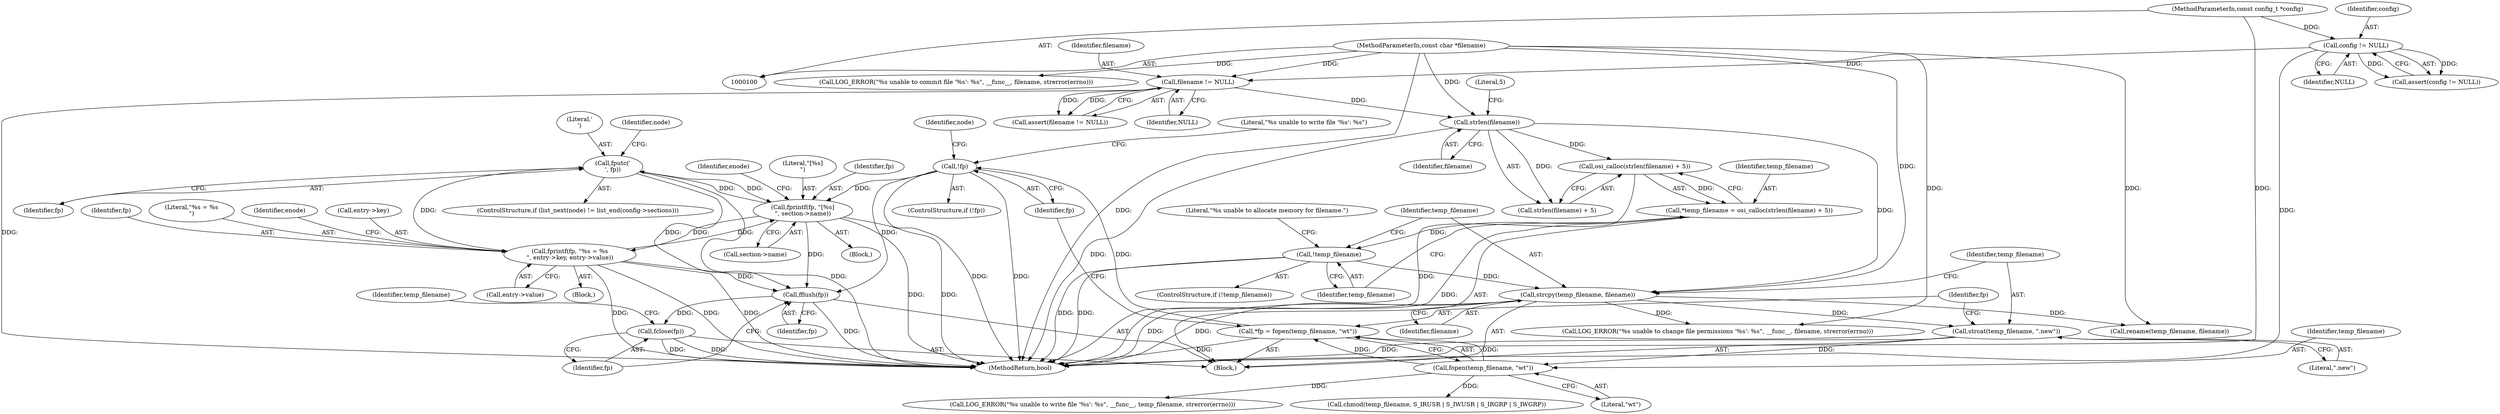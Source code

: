 digraph "0_Android_472271b153c5dc53c28beac55480a8d8434b2d5c_56@API" {
"1000232" [label="(Call,fputc('\n', fp))"];
"1000215" [label="(Call,fprintf(fp, \"%s = %s\n\", entry->key, entry->value))"];
"1000183" [label="(Call,fprintf(fp, \"[%s]\n\", section->name))"];
"1000147" [label="(Call,!fp)"];
"1000141" [label="(Call,*fp = fopen(temp_filename, \"wt\"))"];
"1000143" [label="(Call,fopen(temp_filename, \"wt\"))"];
"1000137" [label="(Call,strcat(temp_filename, \".new\"))"];
"1000134" [label="(Call,strcpy(temp_filename, filename))"];
"1000126" [label="(Call,!temp_filename)"];
"1000118" [label="(Call,*temp_filename = osi_calloc(strlen(filename) + 5))"];
"1000120" [label="(Call,osi_calloc(strlen(filename) + 5))"];
"1000122" [label="(Call,strlen(filename))"];
"1000109" [label="(Call,filename != NULL)"];
"1000102" [label="(MethodParameterIn,const char *filename)"];
"1000105" [label="(Call,config != NULL)"];
"1000101" [label="(MethodParameterIn,const config_t *config)"];
"1000232" [label="(Call,fputc('\n', fp))"];
"1000235" [label="(Call,fflush(fp))"];
"1000237" [label="(Call,fclose(fp))"];
"1000150" [label="(Call,LOG_ERROR(\"%s unable to write file '%s': %s\", __func__, temp_filename, strerror(errno)))"];
"1000204" [label="(Identifier,enode)"];
"1000137" [label="(Call,strcat(temp_filename, \".new\"))"];
"1000234" [label="(Identifier,fp)"];
"1000120" [label="(Call,osi_calloc(strlen(filename) + 5))"];
"1000124" [label="(Literal,5)"];
"1000109" [label="(Call,filename != NULL)"];
"1000238" [label="(Identifier,fp)"];
"1000141" [label="(Call,*fp = fopen(temp_filename, \"wt\"))"];
"1000102" [label="(MethodParameterIn,const char *filename)"];
"1000121" [label="(Call,strlen(filename) + 5)"];
"1000151" [label="(Literal,\"%s unable to write file '%s': %s\")"];
"1000126" [label="(Call,!temp_filename)"];
"1000147" [label="(Call,!fp)"];
"1000146" [label="(ControlStructure,if (!fp))"];
"1000160" [label="(Identifier,node)"];
"1000253" [label="(Call,LOG_ERROR(\"%s unable to change file permissions '%s': %s\", __func__, filename, strerror(errno)))"];
"1000268" [label="(Call,LOG_ERROR(\"%s unable to commit file '%s': %s\", __func__, filename, strerror(errno)))"];
"1000184" [label="(Identifier,fp)"];
"1000122" [label="(Call,strlen(filename))"];
"1000224" [label="(ControlStructure,if (list_next(node) != list_end(config->sections)))"];
"1000233" [label="(Literal,'\n')"];
"1000127" [label="(Identifier,temp_filename)"];
"1000101" [label="(MethodParameterIn,const config_t *config)"];
"1000241" [label="(Call,chmod(temp_filename, S_IRUSR | S_IWUSR | S_IRGRP | S_IWGRP))"];
"1000232" [label="(Call,fputc('\n', fp))"];
"1000175" [label="(Block,)"];
"1000192" [label="(Identifier,enode)"];
"1000118" [label="(Call,*temp_filename = osi_calloc(strlen(filename) + 5))"];
"1000119" [label="(Identifier,temp_filename)"];
"1000218" [label="(Call,entry->key)"];
"1000139" [label="(Literal,\".new\")"];
"1000105" [label="(Call,config != NULL)"];
"1000216" [label="(Identifier,fp)"];
"1000125" [label="(ControlStructure,if (!temp_filename))"];
"1000242" [label="(Identifier,temp_filename)"];
"1000262" [label="(Call,rename(temp_filename, filename))"];
"1000107" [label="(Identifier,NULL)"];
"1000186" [label="(Call,section->name)"];
"1000143" [label="(Call,fopen(temp_filename, \"wt\"))"];
"1000136" [label="(Identifier,filename)"];
"1000286" [label="(MethodReturn,bool)"];
"1000110" [label="(Identifier,filename)"];
"1000104" [label="(Call,assert(config != NULL))"];
"1000221" [label="(Call,entry->value)"];
"1000148" [label="(Identifier,fp)"];
"1000106" [label="(Identifier,config)"];
"1000123" [label="(Identifier,filename)"];
"1000183" [label="(Call,fprintf(fp, \"[%s]\n\", section->name))"];
"1000138" [label="(Identifier,temp_filename)"];
"1000111" [label="(Identifier,NULL)"];
"1000134" [label="(Call,strcpy(temp_filename, filename))"];
"1000237" [label="(Call,fclose(fp))"];
"1000145" [label="(Literal,\"wt\")"];
"1000172" [label="(Identifier,node)"];
"1000108" [label="(Call,assert(filename != NULL))"];
"1000215" [label="(Call,fprintf(fp, \"%s = %s\n\", entry->key, entry->value))"];
"1000103" [label="(Block,)"];
"1000142" [label="(Identifier,fp)"];
"1000236" [label="(Identifier,fp)"];
"1000135" [label="(Identifier,temp_filename)"];
"1000235" [label="(Call,fflush(fp))"];
"1000207" [label="(Block,)"];
"1000217" [label="(Literal,\"%s = %s\n\")"];
"1000185" [label="(Literal,\"[%s]\n\")"];
"1000144" [label="(Identifier,temp_filename)"];
"1000130" [label="(Literal,\"%s unable to allocate memory for filename.\")"];
"1000232" -> "1000224"  [label="AST: "];
"1000232" -> "1000234"  [label="CFG: "];
"1000233" -> "1000232"  [label="AST: "];
"1000234" -> "1000232"  [label="AST: "];
"1000172" -> "1000232"  [label="CFG: "];
"1000232" -> "1000286"  [label="DDG: "];
"1000232" -> "1000183"  [label="DDG: "];
"1000215" -> "1000232"  [label="DDG: "];
"1000183" -> "1000232"  [label="DDG: "];
"1000232" -> "1000235"  [label="DDG: "];
"1000215" -> "1000207"  [label="AST: "];
"1000215" -> "1000221"  [label="CFG: "];
"1000216" -> "1000215"  [label="AST: "];
"1000217" -> "1000215"  [label="AST: "];
"1000218" -> "1000215"  [label="AST: "];
"1000221" -> "1000215"  [label="AST: "];
"1000204" -> "1000215"  [label="CFG: "];
"1000215" -> "1000286"  [label="DDG: "];
"1000215" -> "1000286"  [label="DDG: "];
"1000215" -> "1000286"  [label="DDG: "];
"1000215" -> "1000183"  [label="DDG: "];
"1000183" -> "1000215"  [label="DDG: "];
"1000215" -> "1000235"  [label="DDG: "];
"1000183" -> "1000175"  [label="AST: "];
"1000183" -> "1000186"  [label="CFG: "];
"1000184" -> "1000183"  [label="AST: "];
"1000185" -> "1000183"  [label="AST: "];
"1000186" -> "1000183"  [label="AST: "];
"1000192" -> "1000183"  [label="CFG: "];
"1000183" -> "1000286"  [label="DDG: "];
"1000183" -> "1000286"  [label="DDG: "];
"1000147" -> "1000183"  [label="DDG: "];
"1000183" -> "1000235"  [label="DDG: "];
"1000147" -> "1000146"  [label="AST: "];
"1000147" -> "1000148"  [label="CFG: "];
"1000148" -> "1000147"  [label="AST: "];
"1000151" -> "1000147"  [label="CFG: "];
"1000160" -> "1000147"  [label="CFG: "];
"1000147" -> "1000286"  [label="DDG: "];
"1000147" -> "1000286"  [label="DDG: "];
"1000141" -> "1000147"  [label="DDG: "];
"1000147" -> "1000235"  [label="DDG: "];
"1000141" -> "1000103"  [label="AST: "];
"1000141" -> "1000143"  [label="CFG: "];
"1000142" -> "1000141"  [label="AST: "];
"1000143" -> "1000141"  [label="AST: "];
"1000148" -> "1000141"  [label="CFG: "];
"1000141" -> "1000286"  [label="DDG: "];
"1000143" -> "1000141"  [label="DDG: "];
"1000143" -> "1000141"  [label="DDG: "];
"1000143" -> "1000145"  [label="CFG: "];
"1000144" -> "1000143"  [label="AST: "];
"1000145" -> "1000143"  [label="AST: "];
"1000137" -> "1000143"  [label="DDG: "];
"1000143" -> "1000150"  [label="DDG: "];
"1000143" -> "1000241"  [label="DDG: "];
"1000137" -> "1000103"  [label="AST: "];
"1000137" -> "1000139"  [label="CFG: "];
"1000138" -> "1000137"  [label="AST: "];
"1000139" -> "1000137"  [label="AST: "];
"1000142" -> "1000137"  [label="CFG: "];
"1000137" -> "1000286"  [label="DDG: "];
"1000134" -> "1000137"  [label="DDG: "];
"1000134" -> "1000103"  [label="AST: "];
"1000134" -> "1000136"  [label="CFG: "];
"1000135" -> "1000134"  [label="AST: "];
"1000136" -> "1000134"  [label="AST: "];
"1000138" -> "1000134"  [label="CFG: "];
"1000134" -> "1000286"  [label="DDG: "];
"1000134" -> "1000286"  [label="DDG: "];
"1000126" -> "1000134"  [label="DDG: "];
"1000122" -> "1000134"  [label="DDG: "];
"1000102" -> "1000134"  [label="DDG: "];
"1000134" -> "1000253"  [label="DDG: "];
"1000134" -> "1000262"  [label="DDG: "];
"1000126" -> "1000125"  [label="AST: "];
"1000126" -> "1000127"  [label="CFG: "];
"1000127" -> "1000126"  [label="AST: "];
"1000130" -> "1000126"  [label="CFG: "];
"1000135" -> "1000126"  [label="CFG: "];
"1000126" -> "1000286"  [label="DDG: "];
"1000126" -> "1000286"  [label="DDG: "];
"1000118" -> "1000126"  [label="DDG: "];
"1000118" -> "1000103"  [label="AST: "];
"1000118" -> "1000120"  [label="CFG: "];
"1000119" -> "1000118"  [label="AST: "];
"1000120" -> "1000118"  [label="AST: "];
"1000127" -> "1000118"  [label="CFG: "];
"1000118" -> "1000286"  [label="DDG: "];
"1000120" -> "1000118"  [label="DDG: "];
"1000120" -> "1000121"  [label="CFG: "];
"1000121" -> "1000120"  [label="AST: "];
"1000120" -> "1000286"  [label="DDG: "];
"1000122" -> "1000120"  [label="DDG: "];
"1000122" -> "1000121"  [label="AST: "];
"1000122" -> "1000123"  [label="CFG: "];
"1000123" -> "1000122"  [label="AST: "];
"1000124" -> "1000122"  [label="CFG: "];
"1000122" -> "1000286"  [label="DDG: "];
"1000122" -> "1000121"  [label="DDG: "];
"1000109" -> "1000122"  [label="DDG: "];
"1000102" -> "1000122"  [label="DDG: "];
"1000109" -> "1000108"  [label="AST: "];
"1000109" -> "1000111"  [label="CFG: "];
"1000110" -> "1000109"  [label="AST: "];
"1000111" -> "1000109"  [label="AST: "];
"1000108" -> "1000109"  [label="CFG: "];
"1000109" -> "1000286"  [label="DDG: "];
"1000109" -> "1000108"  [label="DDG: "];
"1000109" -> "1000108"  [label="DDG: "];
"1000102" -> "1000109"  [label="DDG: "];
"1000105" -> "1000109"  [label="DDG: "];
"1000102" -> "1000100"  [label="AST: "];
"1000102" -> "1000286"  [label="DDG: "];
"1000102" -> "1000253"  [label="DDG: "];
"1000102" -> "1000262"  [label="DDG: "];
"1000102" -> "1000268"  [label="DDG: "];
"1000105" -> "1000104"  [label="AST: "];
"1000105" -> "1000107"  [label="CFG: "];
"1000106" -> "1000105"  [label="AST: "];
"1000107" -> "1000105"  [label="AST: "];
"1000104" -> "1000105"  [label="CFG: "];
"1000105" -> "1000286"  [label="DDG: "];
"1000105" -> "1000104"  [label="DDG: "];
"1000105" -> "1000104"  [label="DDG: "];
"1000101" -> "1000105"  [label="DDG: "];
"1000101" -> "1000100"  [label="AST: "];
"1000101" -> "1000286"  [label="DDG: "];
"1000235" -> "1000103"  [label="AST: "];
"1000235" -> "1000236"  [label="CFG: "];
"1000236" -> "1000235"  [label="AST: "];
"1000238" -> "1000235"  [label="CFG: "];
"1000235" -> "1000286"  [label="DDG: "];
"1000235" -> "1000237"  [label="DDG: "];
"1000237" -> "1000103"  [label="AST: "];
"1000237" -> "1000238"  [label="CFG: "];
"1000238" -> "1000237"  [label="AST: "];
"1000242" -> "1000237"  [label="CFG: "];
"1000237" -> "1000286"  [label="DDG: "];
"1000237" -> "1000286"  [label="DDG: "];
}
